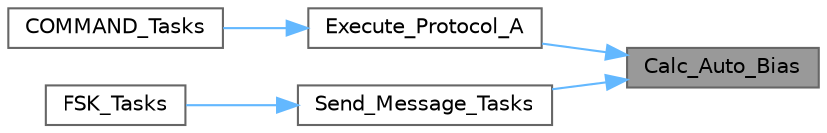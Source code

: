 digraph "Calc_Auto_Bias"
{
 // LATEX_PDF_SIZE
  bgcolor="transparent";
  edge [fontname=Helvetica,fontsize=10,labelfontname=Helvetica,labelfontsize=10];
  node [fontname=Helvetica,fontsize=10,shape=box,height=0.2,width=0.4];
  rankdir="RL";
  Node1 [id="Node000001",label="Calc_Auto_Bias",height=0.2,width=0.4,color="gray40", fillcolor="grey60", style="filled", fontcolor="black",tooltip=" "];
  Node1 -> Node2 [id="edge1_Node000001_Node000002",dir="back",color="steelblue1",style="solid",tooltip=" "];
  Node2 [id="Node000002",label="Execute_Protocol_A",height=0.2,width=0.4,color="grey40", fillcolor="white", style="filled",URL="$commands_8c.html#a5931359f2a322bcc2dec75d32ac6e432",tooltip=" "];
  Node2 -> Node3 [id="edge2_Node000002_Node000003",dir="back",color="steelblue1",style="solid",tooltip=" "];
  Node3 [id="Node000003",label="COMMAND_Tasks",height=0.2,width=0.4,color="grey40", fillcolor="white", style="filled",URL="$commands_8c.html#a18253442833a6f9dcc1031492524596c",tooltip=" "];
  Node1 -> Node4 [id="edge3_Node000001_Node000004",dir="back",color="steelblue1",style="solid",tooltip=" "];
  Node4 [id="Node000004",label="Send_Message_Tasks",height=0.2,width=0.4,color="grey40", fillcolor="white", style="filled",URL="$fsk_8c.html#a45a8cc3ff099bf7fc92d3f6328fc0177",tooltip=" "];
  Node4 -> Node5 [id="edge4_Node000004_Node000005",dir="back",color="steelblue1",style="solid",tooltip=" "];
  Node5 [id="Node000005",label="FSK_Tasks",height=0.2,width=0.4,color="grey40", fillcolor="white", style="filled",URL="$fsk_8c.html#a86e42784b2bc0d852d28898161103760",tooltip=" "];
}
